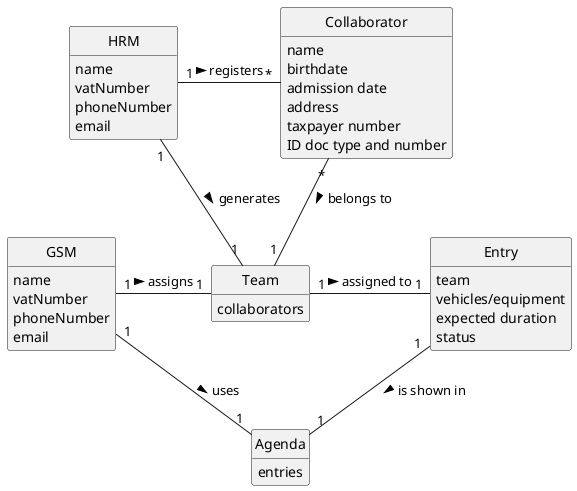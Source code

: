 @startuml
skinparam monochrome true
skinparam packageStyle rectangle
skinparam shadowing false

'left to right direction

skinparam classAttributeIconSize 0

hide circle
hide methods

'title Domain Model

'class Platform {
'  -description
'}

class GSM {
    name
    vatNumber
    phoneNumber
    email
}

class HRM {
    name
    vatNumber
    phoneNumber
    email
}

class Team {
    collaborators
}

class Entry {
    team
    vehicles/equipment
    expected duration
    status
}

class Agenda {
    entries
}

class Collaborator {
    name
    birthdate
    admission date
    address
    contact info (mobile and email)
    taxpayer number
    ID doc type and number
}

'class User {
'    name
'    email
'    password
'}

HRM "1" -- "1" Team: generates >
GSM "1" - "1" Team: assigns >
Team "1" - "1" Entry: assigned to >
GSM "1" -- "1" Agenda: uses >
Entry "1" -- "1" Agenda: is shown in >
Collaborator "*" -- "1" Team: belongs to >
HRM "1" - "*" Collaborator: registers >

@enduml